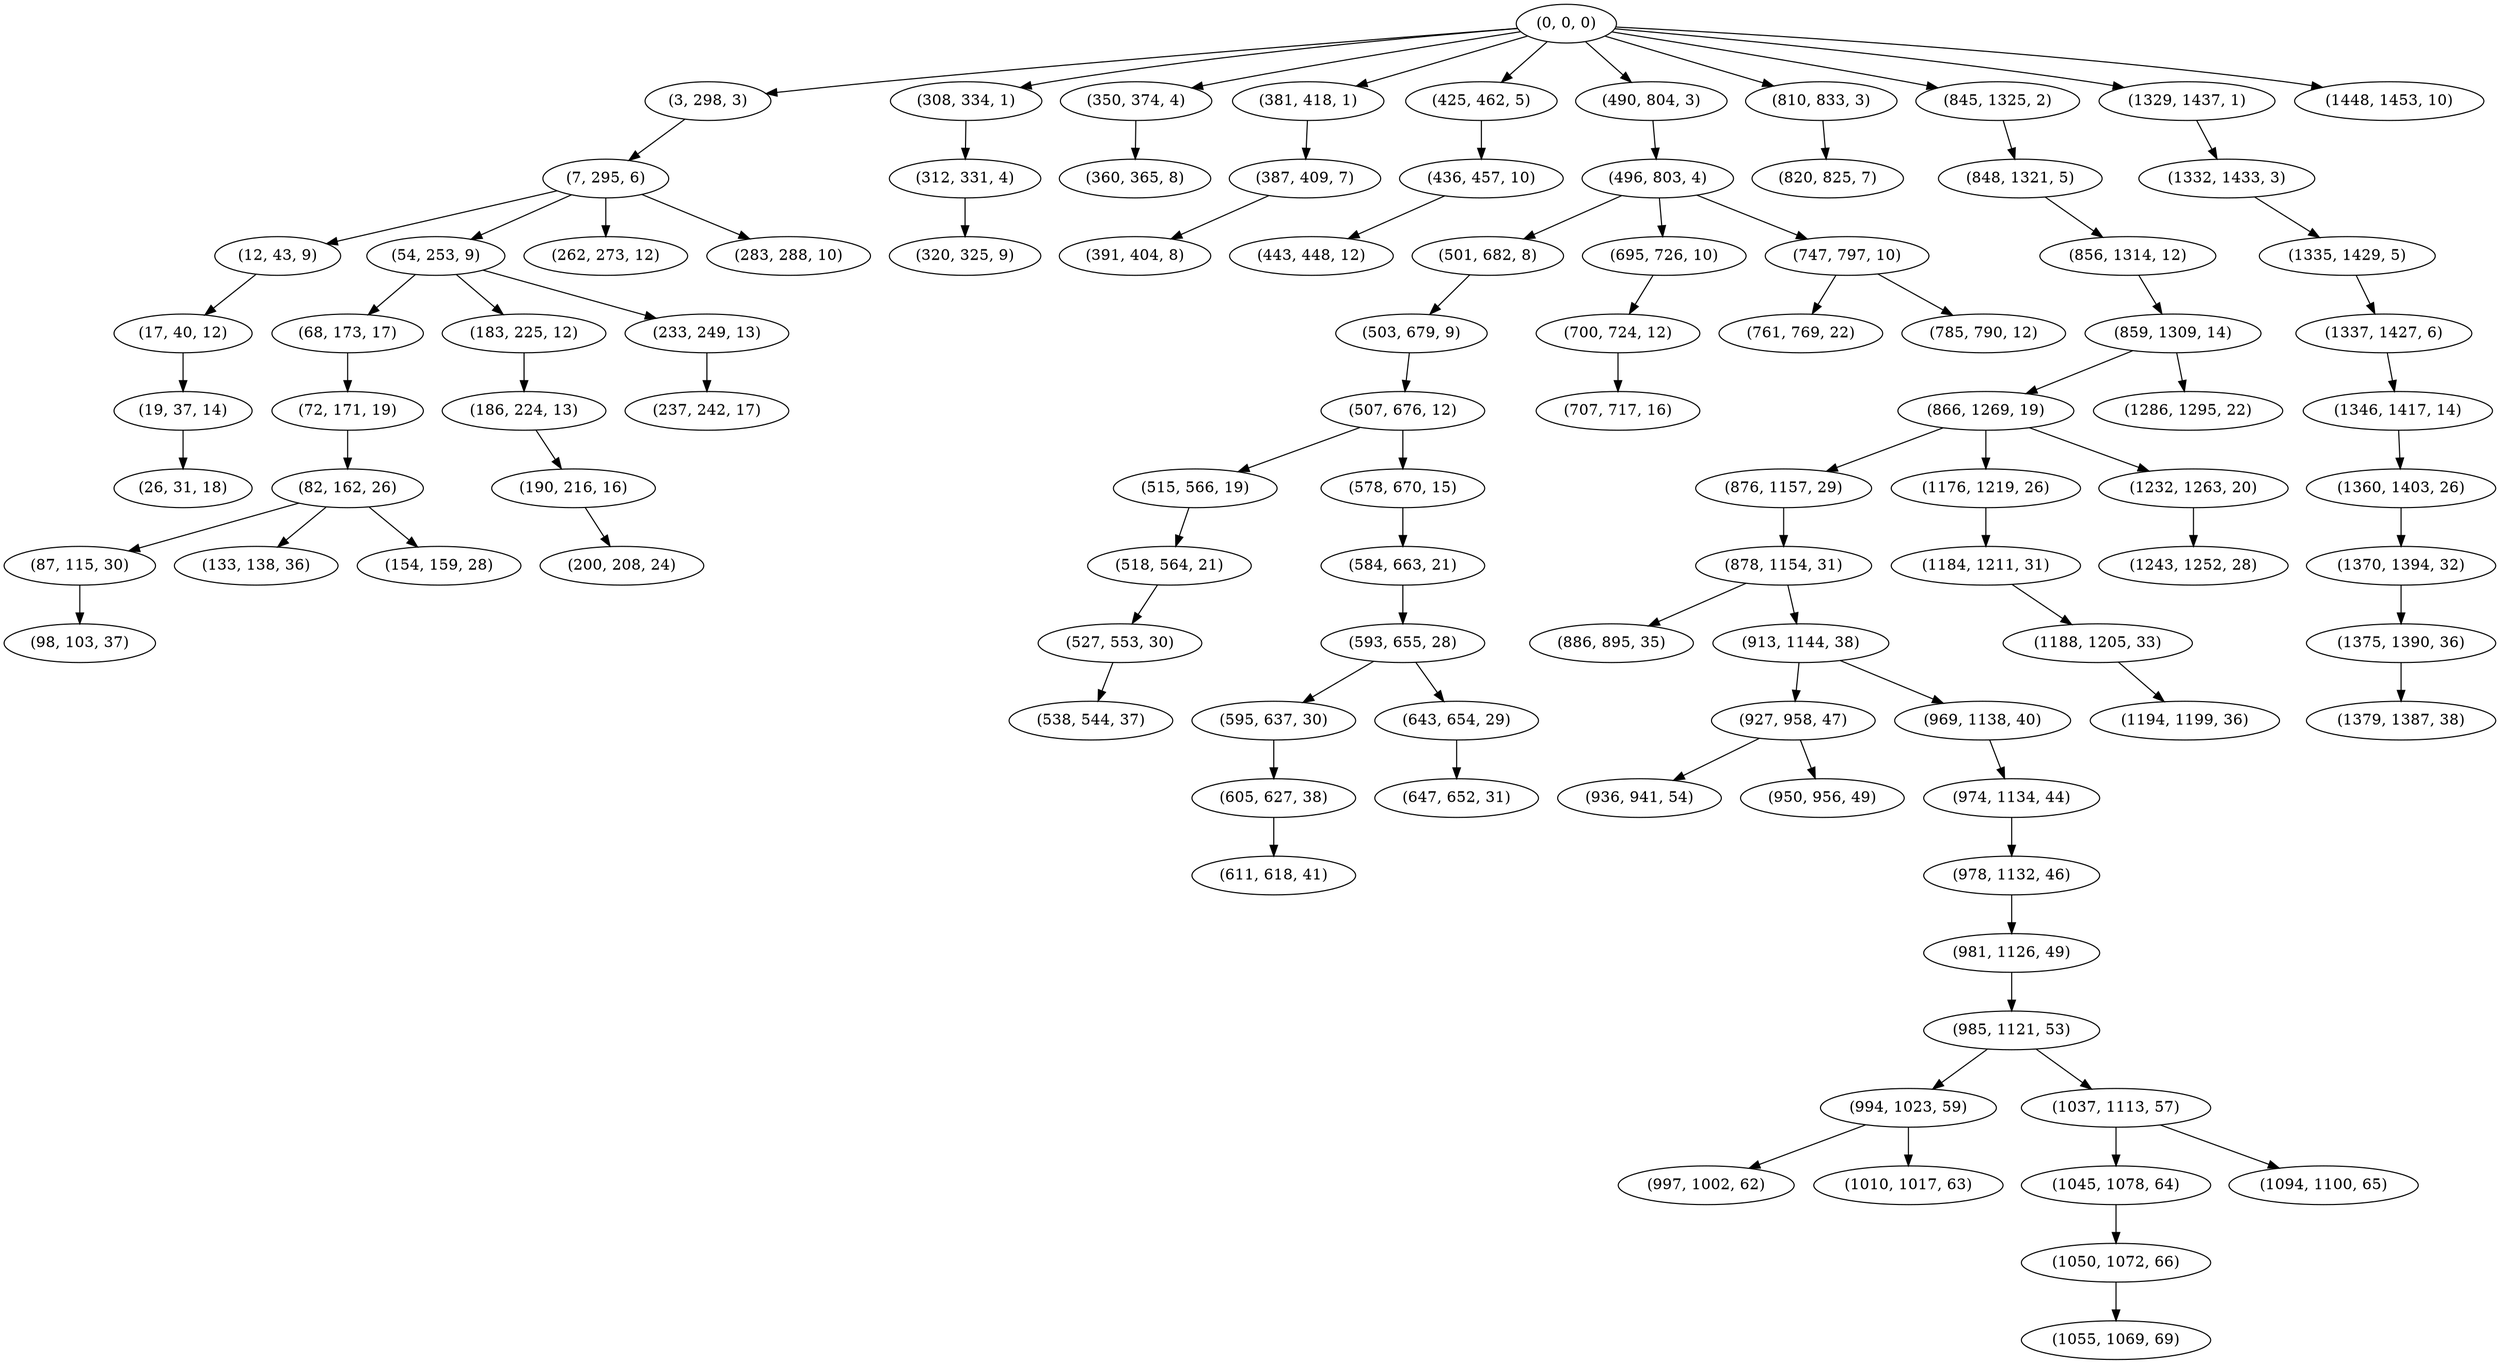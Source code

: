 digraph tree {
    "(0, 0, 0)";
    "(3, 298, 3)";
    "(7, 295, 6)";
    "(12, 43, 9)";
    "(17, 40, 12)";
    "(19, 37, 14)";
    "(26, 31, 18)";
    "(54, 253, 9)";
    "(68, 173, 17)";
    "(72, 171, 19)";
    "(82, 162, 26)";
    "(87, 115, 30)";
    "(98, 103, 37)";
    "(133, 138, 36)";
    "(154, 159, 28)";
    "(183, 225, 12)";
    "(186, 224, 13)";
    "(190, 216, 16)";
    "(200, 208, 24)";
    "(233, 249, 13)";
    "(237, 242, 17)";
    "(262, 273, 12)";
    "(283, 288, 10)";
    "(308, 334, 1)";
    "(312, 331, 4)";
    "(320, 325, 9)";
    "(350, 374, 4)";
    "(360, 365, 8)";
    "(381, 418, 1)";
    "(387, 409, 7)";
    "(391, 404, 8)";
    "(425, 462, 5)";
    "(436, 457, 10)";
    "(443, 448, 12)";
    "(490, 804, 3)";
    "(496, 803, 4)";
    "(501, 682, 8)";
    "(503, 679, 9)";
    "(507, 676, 12)";
    "(515, 566, 19)";
    "(518, 564, 21)";
    "(527, 553, 30)";
    "(538, 544, 37)";
    "(578, 670, 15)";
    "(584, 663, 21)";
    "(593, 655, 28)";
    "(595, 637, 30)";
    "(605, 627, 38)";
    "(611, 618, 41)";
    "(643, 654, 29)";
    "(647, 652, 31)";
    "(695, 726, 10)";
    "(700, 724, 12)";
    "(707, 717, 16)";
    "(747, 797, 10)";
    "(761, 769, 22)";
    "(785, 790, 12)";
    "(810, 833, 3)";
    "(820, 825, 7)";
    "(845, 1325, 2)";
    "(848, 1321, 5)";
    "(856, 1314, 12)";
    "(859, 1309, 14)";
    "(866, 1269, 19)";
    "(876, 1157, 29)";
    "(878, 1154, 31)";
    "(886, 895, 35)";
    "(913, 1144, 38)";
    "(927, 958, 47)";
    "(936, 941, 54)";
    "(950, 956, 49)";
    "(969, 1138, 40)";
    "(974, 1134, 44)";
    "(978, 1132, 46)";
    "(981, 1126, 49)";
    "(985, 1121, 53)";
    "(994, 1023, 59)";
    "(997, 1002, 62)";
    "(1010, 1017, 63)";
    "(1037, 1113, 57)";
    "(1045, 1078, 64)";
    "(1050, 1072, 66)";
    "(1055, 1069, 69)";
    "(1094, 1100, 65)";
    "(1176, 1219, 26)";
    "(1184, 1211, 31)";
    "(1188, 1205, 33)";
    "(1194, 1199, 36)";
    "(1232, 1263, 20)";
    "(1243, 1252, 28)";
    "(1286, 1295, 22)";
    "(1329, 1437, 1)";
    "(1332, 1433, 3)";
    "(1335, 1429, 5)";
    "(1337, 1427, 6)";
    "(1346, 1417, 14)";
    "(1360, 1403, 26)";
    "(1370, 1394, 32)";
    "(1375, 1390, 36)";
    "(1379, 1387, 38)";
    "(1448, 1453, 10)";
    "(0, 0, 0)" -> "(3, 298, 3)";
    "(0, 0, 0)" -> "(308, 334, 1)";
    "(0, 0, 0)" -> "(350, 374, 4)";
    "(0, 0, 0)" -> "(381, 418, 1)";
    "(0, 0, 0)" -> "(425, 462, 5)";
    "(0, 0, 0)" -> "(490, 804, 3)";
    "(0, 0, 0)" -> "(810, 833, 3)";
    "(0, 0, 0)" -> "(845, 1325, 2)";
    "(0, 0, 0)" -> "(1329, 1437, 1)";
    "(0, 0, 0)" -> "(1448, 1453, 10)";
    "(3, 298, 3)" -> "(7, 295, 6)";
    "(7, 295, 6)" -> "(12, 43, 9)";
    "(7, 295, 6)" -> "(54, 253, 9)";
    "(7, 295, 6)" -> "(262, 273, 12)";
    "(7, 295, 6)" -> "(283, 288, 10)";
    "(12, 43, 9)" -> "(17, 40, 12)";
    "(17, 40, 12)" -> "(19, 37, 14)";
    "(19, 37, 14)" -> "(26, 31, 18)";
    "(54, 253, 9)" -> "(68, 173, 17)";
    "(54, 253, 9)" -> "(183, 225, 12)";
    "(54, 253, 9)" -> "(233, 249, 13)";
    "(68, 173, 17)" -> "(72, 171, 19)";
    "(72, 171, 19)" -> "(82, 162, 26)";
    "(82, 162, 26)" -> "(87, 115, 30)";
    "(82, 162, 26)" -> "(133, 138, 36)";
    "(82, 162, 26)" -> "(154, 159, 28)";
    "(87, 115, 30)" -> "(98, 103, 37)";
    "(183, 225, 12)" -> "(186, 224, 13)";
    "(186, 224, 13)" -> "(190, 216, 16)";
    "(190, 216, 16)" -> "(200, 208, 24)";
    "(233, 249, 13)" -> "(237, 242, 17)";
    "(308, 334, 1)" -> "(312, 331, 4)";
    "(312, 331, 4)" -> "(320, 325, 9)";
    "(350, 374, 4)" -> "(360, 365, 8)";
    "(381, 418, 1)" -> "(387, 409, 7)";
    "(387, 409, 7)" -> "(391, 404, 8)";
    "(425, 462, 5)" -> "(436, 457, 10)";
    "(436, 457, 10)" -> "(443, 448, 12)";
    "(490, 804, 3)" -> "(496, 803, 4)";
    "(496, 803, 4)" -> "(501, 682, 8)";
    "(496, 803, 4)" -> "(695, 726, 10)";
    "(496, 803, 4)" -> "(747, 797, 10)";
    "(501, 682, 8)" -> "(503, 679, 9)";
    "(503, 679, 9)" -> "(507, 676, 12)";
    "(507, 676, 12)" -> "(515, 566, 19)";
    "(507, 676, 12)" -> "(578, 670, 15)";
    "(515, 566, 19)" -> "(518, 564, 21)";
    "(518, 564, 21)" -> "(527, 553, 30)";
    "(527, 553, 30)" -> "(538, 544, 37)";
    "(578, 670, 15)" -> "(584, 663, 21)";
    "(584, 663, 21)" -> "(593, 655, 28)";
    "(593, 655, 28)" -> "(595, 637, 30)";
    "(593, 655, 28)" -> "(643, 654, 29)";
    "(595, 637, 30)" -> "(605, 627, 38)";
    "(605, 627, 38)" -> "(611, 618, 41)";
    "(643, 654, 29)" -> "(647, 652, 31)";
    "(695, 726, 10)" -> "(700, 724, 12)";
    "(700, 724, 12)" -> "(707, 717, 16)";
    "(747, 797, 10)" -> "(761, 769, 22)";
    "(747, 797, 10)" -> "(785, 790, 12)";
    "(810, 833, 3)" -> "(820, 825, 7)";
    "(845, 1325, 2)" -> "(848, 1321, 5)";
    "(848, 1321, 5)" -> "(856, 1314, 12)";
    "(856, 1314, 12)" -> "(859, 1309, 14)";
    "(859, 1309, 14)" -> "(866, 1269, 19)";
    "(859, 1309, 14)" -> "(1286, 1295, 22)";
    "(866, 1269, 19)" -> "(876, 1157, 29)";
    "(866, 1269, 19)" -> "(1176, 1219, 26)";
    "(866, 1269, 19)" -> "(1232, 1263, 20)";
    "(876, 1157, 29)" -> "(878, 1154, 31)";
    "(878, 1154, 31)" -> "(886, 895, 35)";
    "(878, 1154, 31)" -> "(913, 1144, 38)";
    "(913, 1144, 38)" -> "(927, 958, 47)";
    "(913, 1144, 38)" -> "(969, 1138, 40)";
    "(927, 958, 47)" -> "(936, 941, 54)";
    "(927, 958, 47)" -> "(950, 956, 49)";
    "(969, 1138, 40)" -> "(974, 1134, 44)";
    "(974, 1134, 44)" -> "(978, 1132, 46)";
    "(978, 1132, 46)" -> "(981, 1126, 49)";
    "(981, 1126, 49)" -> "(985, 1121, 53)";
    "(985, 1121, 53)" -> "(994, 1023, 59)";
    "(985, 1121, 53)" -> "(1037, 1113, 57)";
    "(994, 1023, 59)" -> "(997, 1002, 62)";
    "(994, 1023, 59)" -> "(1010, 1017, 63)";
    "(1037, 1113, 57)" -> "(1045, 1078, 64)";
    "(1037, 1113, 57)" -> "(1094, 1100, 65)";
    "(1045, 1078, 64)" -> "(1050, 1072, 66)";
    "(1050, 1072, 66)" -> "(1055, 1069, 69)";
    "(1176, 1219, 26)" -> "(1184, 1211, 31)";
    "(1184, 1211, 31)" -> "(1188, 1205, 33)";
    "(1188, 1205, 33)" -> "(1194, 1199, 36)";
    "(1232, 1263, 20)" -> "(1243, 1252, 28)";
    "(1329, 1437, 1)" -> "(1332, 1433, 3)";
    "(1332, 1433, 3)" -> "(1335, 1429, 5)";
    "(1335, 1429, 5)" -> "(1337, 1427, 6)";
    "(1337, 1427, 6)" -> "(1346, 1417, 14)";
    "(1346, 1417, 14)" -> "(1360, 1403, 26)";
    "(1360, 1403, 26)" -> "(1370, 1394, 32)";
    "(1370, 1394, 32)" -> "(1375, 1390, 36)";
    "(1375, 1390, 36)" -> "(1379, 1387, 38)";
}
